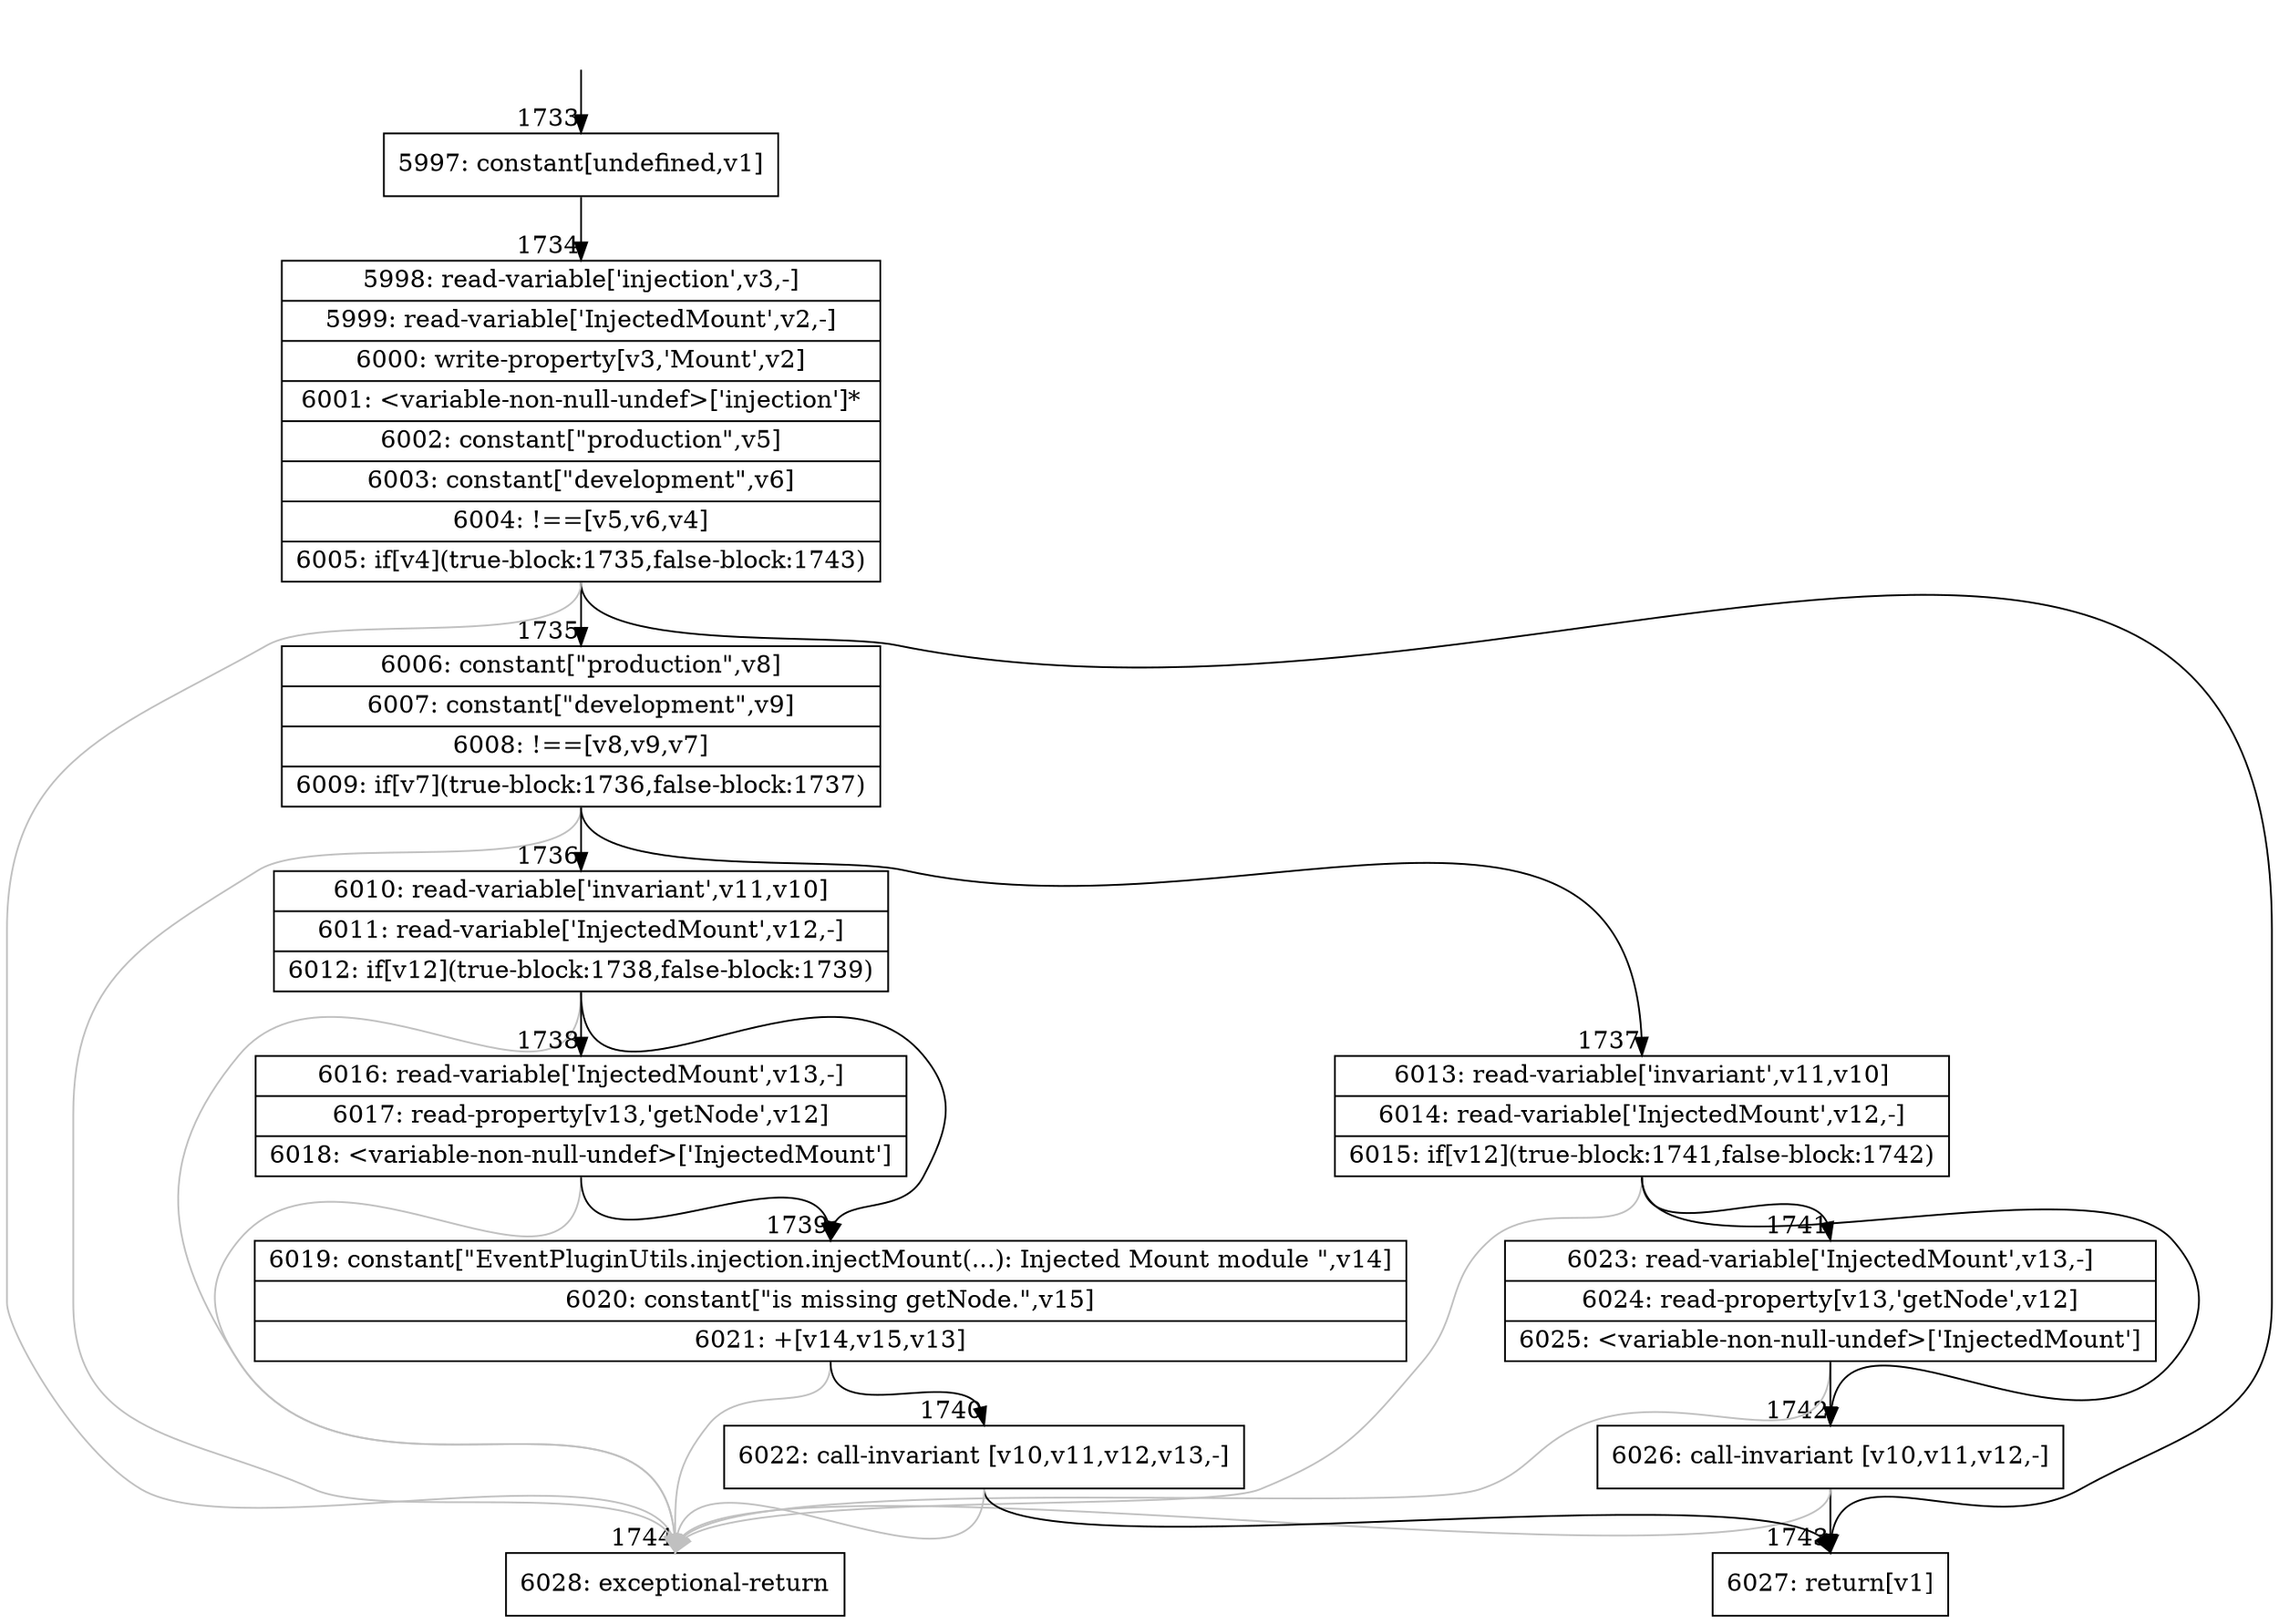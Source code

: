 digraph {
rankdir="TD"
BB_entry115[shape=none,label=""];
BB_entry115 -> BB1733 [tailport=s, headport=n, headlabel="    1733"]
BB1733 [shape=record label="{5997: constant[undefined,v1]}" ] 
BB1733 -> BB1734 [tailport=s, headport=n, headlabel="      1734"]
BB1734 [shape=record label="{5998: read-variable['injection',v3,-]|5999: read-variable['InjectedMount',v2,-]|6000: write-property[v3,'Mount',v2]|6001: \<variable-non-null-undef\>['injection']*|6002: constant[\"production\",v5]|6003: constant[\"development\",v6]|6004: !==[v5,v6,v4]|6005: if[v4](true-block:1735,false-block:1743)}" ] 
BB1734 -> BB1735 [tailport=s, headport=n, headlabel="      1735"]
BB1734 -> BB1743 [tailport=s, headport=n, headlabel="      1743"]
BB1734 -> BB1744 [tailport=s, headport=n, color=gray, headlabel="      1744"]
BB1735 [shape=record label="{6006: constant[\"production\",v8]|6007: constant[\"development\",v9]|6008: !==[v8,v9,v7]|6009: if[v7](true-block:1736,false-block:1737)}" ] 
BB1735 -> BB1736 [tailport=s, headport=n, headlabel="      1736"]
BB1735 -> BB1737 [tailport=s, headport=n, headlabel="      1737"]
BB1735 -> BB1744 [tailport=s, headport=n, color=gray]
BB1736 [shape=record label="{6010: read-variable['invariant',v11,v10]|6011: read-variable['InjectedMount',v12,-]|6012: if[v12](true-block:1738,false-block:1739)}" ] 
BB1736 -> BB1739 [tailport=s, headport=n, headlabel="      1739"]
BB1736 -> BB1738 [tailport=s, headport=n, headlabel="      1738"]
BB1736 -> BB1744 [tailport=s, headport=n, color=gray]
BB1737 [shape=record label="{6013: read-variable['invariant',v11,v10]|6014: read-variable['InjectedMount',v12,-]|6015: if[v12](true-block:1741,false-block:1742)}" ] 
BB1737 -> BB1742 [tailport=s, headport=n, headlabel="      1742"]
BB1737 -> BB1741 [tailport=s, headport=n, headlabel="      1741"]
BB1737 -> BB1744 [tailport=s, headport=n, color=gray]
BB1738 [shape=record label="{6016: read-variable['InjectedMount',v13,-]|6017: read-property[v13,'getNode',v12]|6018: \<variable-non-null-undef\>['InjectedMount']}" ] 
BB1738 -> BB1739 [tailport=s, headport=n]
BB1738 -> BB1744 [tailport=s, headport=n, color=gray]
BB1739 [shape=record label="{6019: constant[\"EventPluginUtils.injection.injectMount(...): Injected Mount module \",v14]|6020: constant[\"is missing getNode.\",v15]|6021: +[v14,v15,v13]}" ] 
BB1739 -> BB1740 [tailport=s, headport=n, headlabel="      1740"]
BB1739 -> BB1744 [tailport=s, headport=n, color=gray]
BB1740 [shape=record label="{6022: call-invariant [v10,v11,v12,v13,-]}" ] 
BB1740 -> BB1743 [tailport=s, headport=n]
BB1740 -> BB1744 [tailport=s, headport=n, color=gray]
BB1741 [shape=record label="{6023: read-variable['InjectedMount',v13,-]|6024: read-property[v13,'getNode',v12]|6025: \<variable-non-null-undef\>['InjectedMount']}" ] 
BB1741 -> BB1742 [tailport=s, headport=n]
BB1741 -> BB1744 [tailport=s, headport=n, color=gray]
BB1742 [shape=record label="{6026: call-invariant [v10,v11,v12,-]}" ] 
BB1742 -> BB1743 [tailport=s, headport=n]
BB1742 -> BB1744 [tailport=s, headport=n, color=gray]
BB1743 [shape=record label="{6027: return[v1]}" ] 
BB1744 [shape=record label="{6028: exceptional-return}" ] 
//#$~ 3222
}
